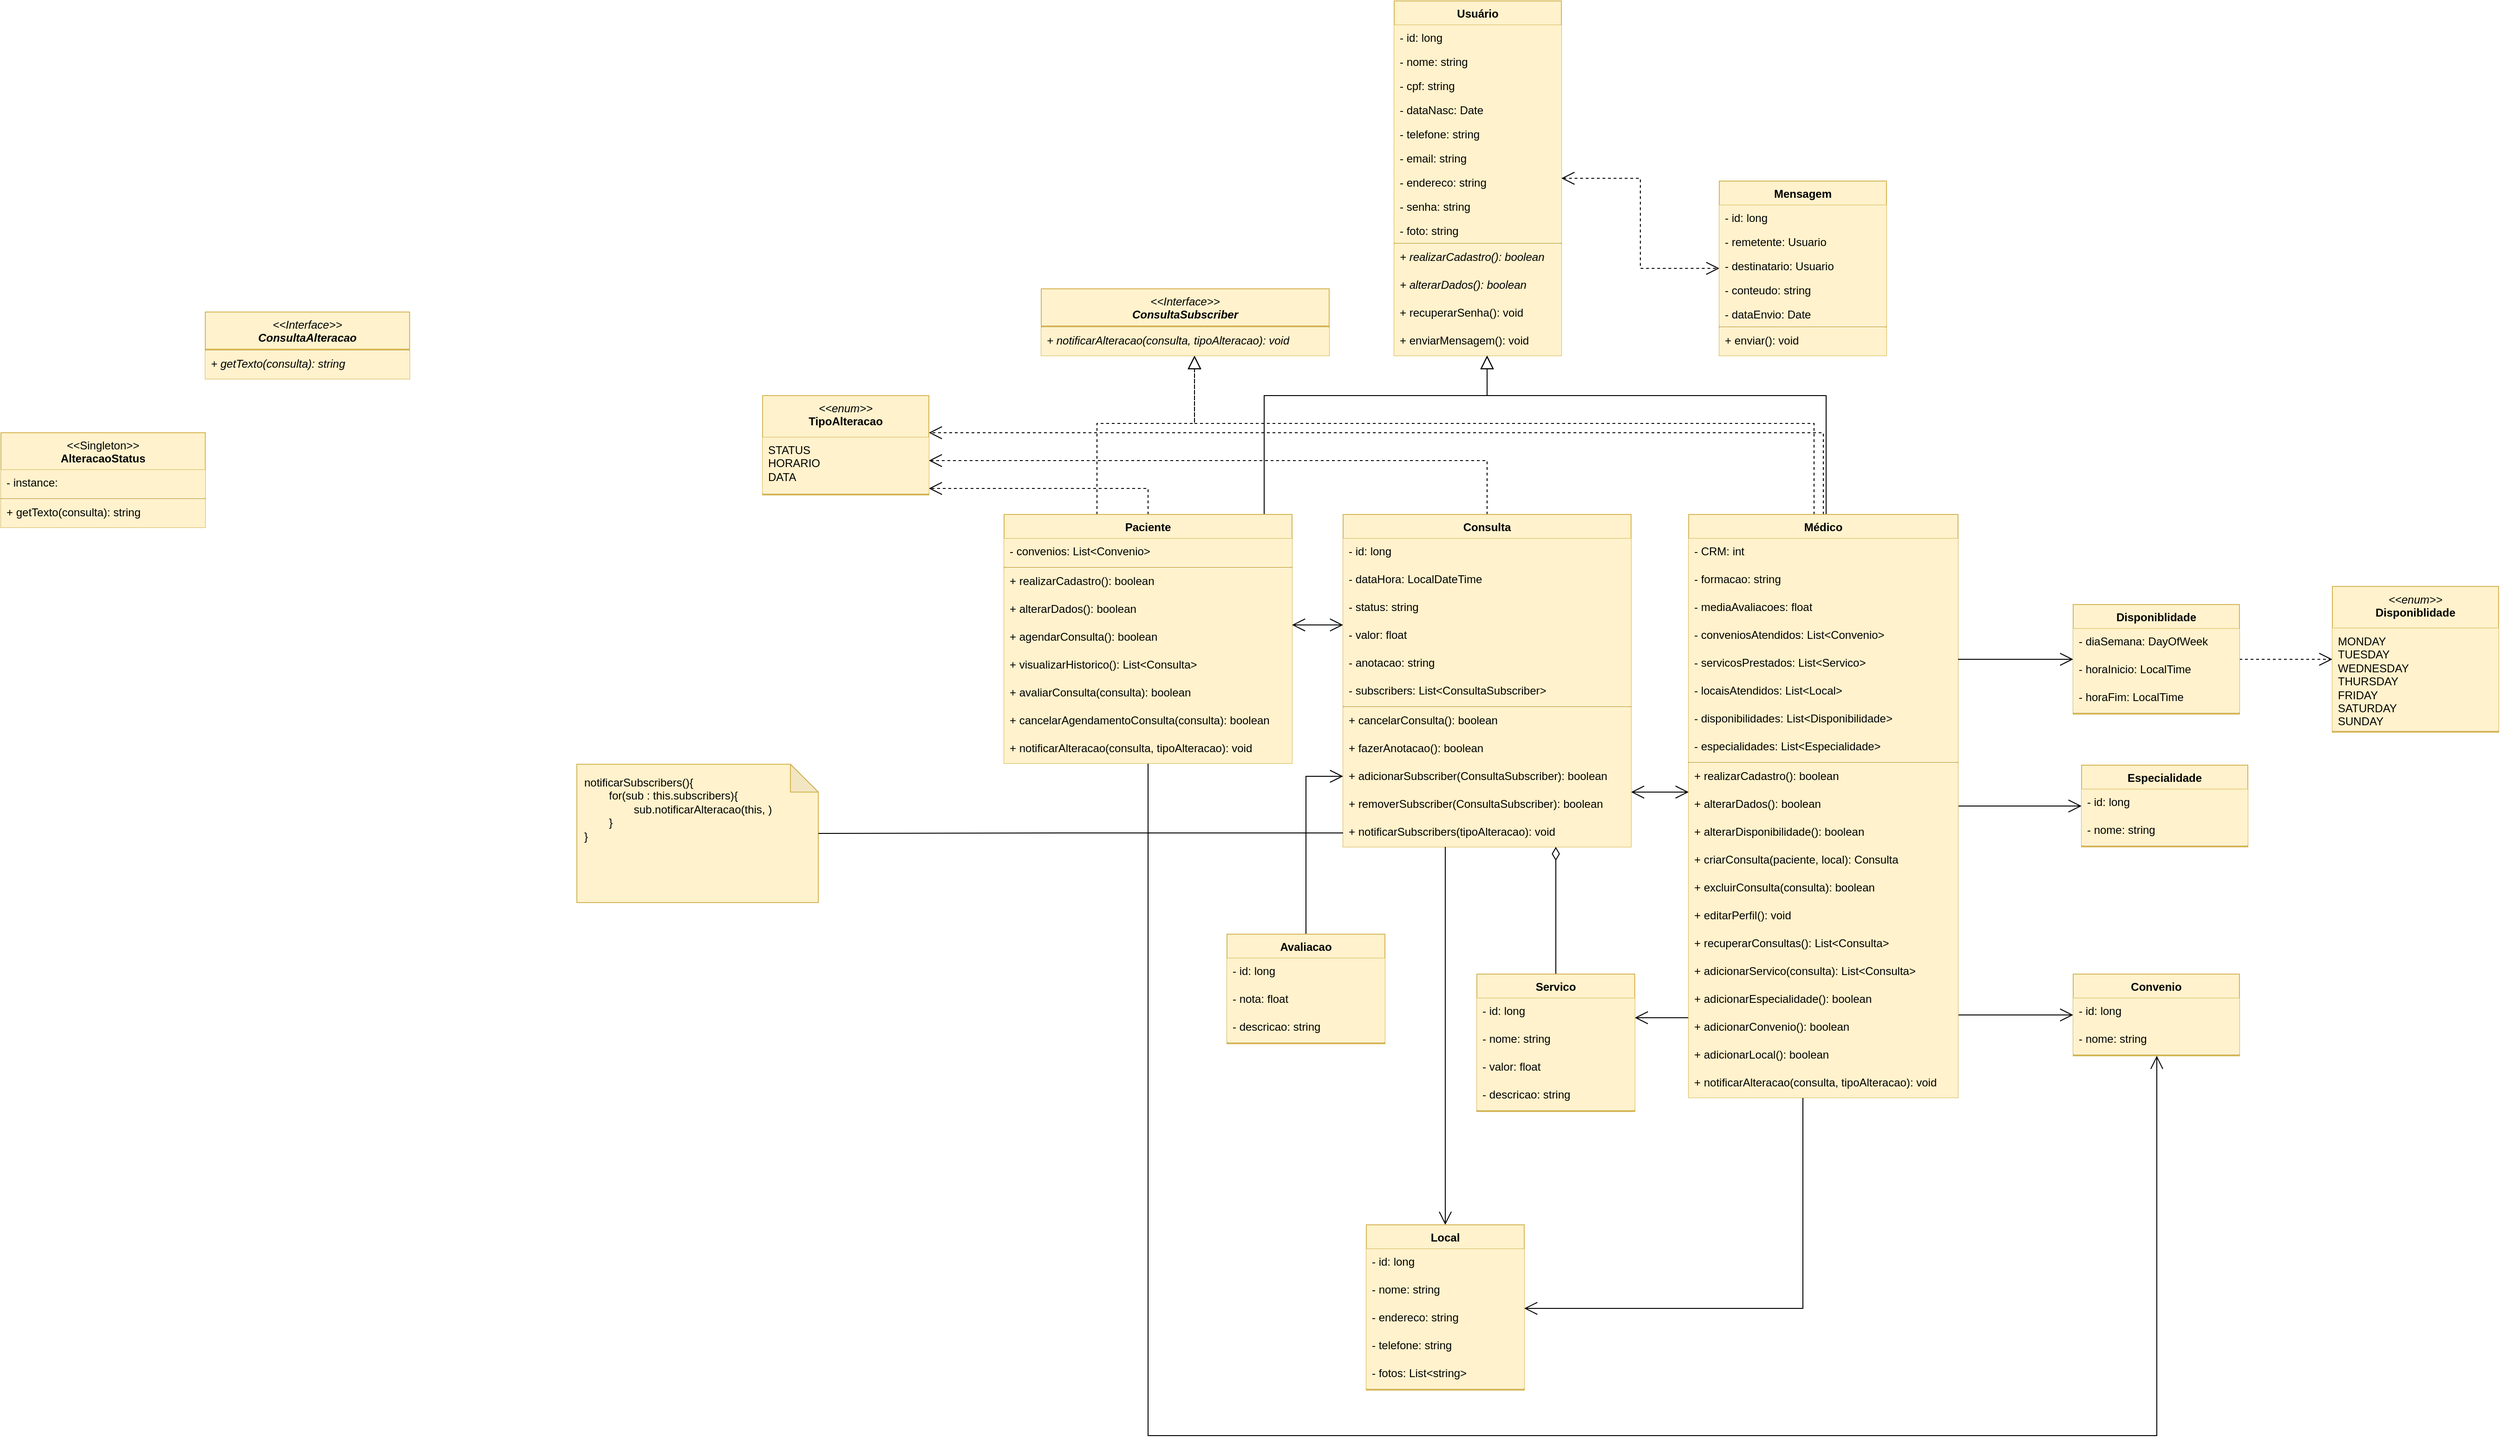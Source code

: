 <mxfile version="24.7.5">
  <diagram id="C5RBs43oDa-KdzZeNtuy" name="Page-1">
    <mxGraphModel dx="2893" dy="1912" grid="1" gridSize="10" guides="1" tooltips="1" connect="1" arrows="1" fold="1" page="1" pageScale="1" pageWidth="827" pageHeight="1169" math="0" shadow="0">
      <root>
        <mxCell id="WIyWlLk6GJQsqaUBKTNV-0" />
        <mxCell id="WIyWlLk6GJQsqaUBKTNV-1" parent="WIyWlLk6GJQsqaUBKTNV-0" />
        <mxCell id="KkK8MuhHhhQ5Xx8gjNi_-79" style="edgeStyle=orthogonalEdgeStyle;rounded=0;orthogonalLoop=1;jettySize=auto;html=1;dashed=1;endArrow=open;endFill=0;startArrow=open;startFill=0;endSize=12;startSize=12;" parent="WIyWlLk6GJQsqaUBKTNV-1" source="KkK8MuhHhhQ5Xx8gjNi_-40" target="KkK8MuhHhhQ5Xx8gjNi_-64" edge="1">
          <mxGeometry relative="1" as="geometry" />
        </mxCell>
        <mxCell id="KkK8MuhHhhQ5Xx8gjNi_-40" value="Usuário" style="swimlane;fontStyle=1;align=center;verticalAlign=top;childLayout=stackLayout;horizontal=1;startSize=26;horizontalStack=0;resizeParent=1;resizeParentMax=0;resizeLast=0;collapsible=1;marginBottom=0;whiteSpace=wrap;html=1;fillColor=#fff2cc;strokeColor=#d6b656;" parent="WIyWlLk6GJQsqaUBKTNV-1" vertex="1">
          <mxGeometry x="240" y="-65" width="180" height="382" as="geometry" />
        </mxCell>
        <mxCell id="KkK8MuhHhhQ5Xx8gjNi_-55" value="- id: long" style="text;strokeColor=none;fillColor=#fff2cc;align=left;verticalAlign=top;spacingLeft=4;spacingRight=4;overflow=hidden;rotatable=0;points=[[0,0.5],[1,0.5]];portConstraint=eastwest;whiteSpace=wrap;html=1;" parent="KkK8MuhHhhQ5Xx8gjNi_-40" vertex="1">
          <mxGeometry y="26" width="180" height="26" as="geometry" />
        </mxCell>
        <mxCell id="KkK8MuhHhhQ5Xx8gjNi_-52" value="- nome: string" style="text;strokeColor=none;fillColor=#fff2cc;align=left;verticalAlign=top;spacingLeft=4;spacingRight=4;overflow=hidden;rotatable=0;points=[[0,0.5],[1,0.5]];portConstraint=eastwest;whiteSpace=wrap;html=1;" parent="KkK8MuhHhhQ5Xx8gjNi_-40" vertex="1">
          <mxGeometry y="52" width="180" height="26" as="geometry" />
        </mxCell>
        <mxCell id="KkK8MuhHhhQ5Xx8gjNi_-56" value="- cpf: string" style="text;strokeColor=none;fillColor=#fff2cc;align=left;verticalAlign=top;spacingLeft=4;spacingRight=4;overflow=hidden;rotatable=0;points=[[0,0.5],[1,0.5]];portConstraint=eastwest;whiteSpace=wrap;html=1;" parent="KkK8MuhHhhQ5Xx8gjNi_-40" vertex="1">
          <mxGeometry y="78" width="180" height="26" as="geometry" />
        </mxCell>
        <mxCell id="KkK8MuhHhhQ5Xx8gjNi_-57" value="- dataNasc: Date" style="text;strokeColor=none;fillColor=#fff2cc;align=left;verticalAlign=top;spacingLeft=4;spacingRight=4;overflow=hidden;rotatable=0;points=[[0,0.5],[1,0.5]];portConstraint=eastwest;whiteSpace=wrap;html=1;" parent="KkK8MuhHhhQ5Xx8gjNi_-40" vertex="1">
          <mxGeometry y="104" width="180" height="26" as="geometry" />
        </mxCell>
        <mxCell id="KkK8MuhHhhQ5Xx8gjNi_-53" value="- telefone: string" style="text;strokeColor=none;fillColor=#fff2cc;align=left;verticalAlign=top;spacingLeft=4;spacingRight=4;overflow=hidden;rotatable=0;points=[[0,0.5],[1,0.5]];portConstraint=eastwest;whiteSpace=wrap;html=1;" parent="KkK8MuhHhhQ5Xx8gjNi_-40" vertex="1">
          <mxGeometry y="130" width="180" height="26" as="geometry" />
        </mxCell>
        <mxCell id="KkK8MuhHhhQ5Xx8gjNi_-58" value="- email: string" style="text;strokeColor=none;fillColor=#fff2cc;align=left;verticalAlign=top;spacingLeft=4;spacingRight=4;overflow=hidden;rotatable=0;points=[[0,0.5],[1,0.5]];portConstraint=eastwest;whiteSpace=wrap;html=1;" parent="KkK8MuhHhhQ5Xx8gjNi_-40" vertex="1">
          <mxGeometry y="156" width="180" height="26" as="geometry" />
        </mxCell>
        <mxCell id="KkK8MuhHhhQ5Xx8gjNi_-59" value="- endereco: string" style="text;strokeColor=none;fillColor=#fff2cc;align=left;verticalAlign=top;spacingLeft=4;spacingRight=4;overflow=hidden;rotatable=0;points=[[0,0.5],[1,0.5]];portConstraint=eastwest;whiteSpace=wrap;html=1;" parent="KkK8MuhHhhQ5Xx8gjNi_-40" vertex="1">
          <mxGeometry y="182" width="180" height="26" as="geometry" />
        </mxCell>
        <mxCell id="KkK8MuhHhhQ5Xx8gjNi_-60" value="- senha: string" style="text;strokeColor=none;fillColor=#fff2cc;align=left;verticalAlign=top;spacingLeft=4;spacingRight=4;overflow=hidden;rotatable=0;points=[[0,0.5],[1,0.5]];portConstraint=eastwest;whiteSpace=wrap;html=1;" parent="KkK8MuhHhhQ5Xx8gjNi_-40" vertex="1">
          <mxGeometry y="208" width="180" height="26" as="geometry" />
        </mxCell>
        <mxCell id="KkK8MuhHhhQ5Xx8gjNi_-54" value="- foto: string" style="text;strokeColor=none;fillColor=#fff2cc;align=left;verticalAlign=top;spacingLeft=4;spacingRight=4;overflow=hidden;rotatable=0;points=[[0,0.5],[1,0.5]];portConstraint=eastwest;whiteSpace=wrap;html=1;" parent="KkK8MuhHhhQ5Xx8gjNi_-40" vertex="1">
          <mxGeometry y="234" width="180" height="26" as="geometry" />
        </mxCell>
        <mxCell id="KkK8MuhHhhQ5Xx8gjNi_-42" value="" style="line;strokeWidth=1;fillColor=#fff2cc;align=left;verticalAlign=middle;spacingTop=-1;spacingLeft=3;spacingRight=3;rotatable=0;labelPosition=right;points=[];portConstraint=eastwest;strokeColor=#d6b656;" parent="KkK8MuhHhhQ5Xx8gjNi_-40" vertex="1">
          <mxGeometry y="260" width="180" height="2" as="geometry" />
        </mxCell>
        <mxCell id="KkK8MuhHhhQ5Xx8gjNi_-43" value="&lt;i&gt;+ realizarCadastro(): boolean&lt;/i&gt;" style="text;strokeColor=none;fillColor=#fff2cc;align=left;verticalAlign=top;spacingLeft=4;spacingRight=4;overflow=hidden;rotatable=0;points=[[0,0.5],[1,0.5]];portConstraint=eastwest;whiteSpace=wrap;html=1;" parent="KkK8MuhHhhQ5Xx8gjNi_-40" vertex="1">
          <mxGeometry y="262" width="180" height="30" as="geometry" />
        </mxCell>
        <mxCell id="KkK8MuhHhhQ5Xx8gjNi_-61" value="+ alterarDados(): boolean" style="text;strokeColor=none;fillColor=#fff2cc;align=left;verticalAlign=top;spacingLeft=4;spacingRight=4;overflow=hidden;rotatable=0;points=[[0,0.5],[1,0.5]];portConstraint=eastwest;whiteSpace=wrap;html=1;fontStyle=2" parent="KkK8MuhHhhQ5Xx8gjNi_-40" vertex="1">
          <mxGeometry y="292" width="180" height="30" as="geometry" />
        </mxCell>
        <mxCell id="KkK8MuhHhhQ5Xx8gjNi_-62" value="+ recuperarSenha(): void" style="text;strokeColor=none;fillColor=#fff2cc;align=left;verticalAlign=top;spacingLeft=4;spacingRight=4;overflow=hidden;rotatable=0;points=[[0,0.5],[1,0.5]];portConstraint=eastwest;whiteSpace=wrap;html=1;" parent="KkK8MuhHhhQ5Xx8gjNi_-40" vertex="1">
          <mxGeometry y="322" width="180" height="30" as="geometry" />
        </mxCell>
        <mxCell id="KkK8MuhHhhQ5Xx8gjNi_-63" value="+ enviarMensagem(): void" style="text;strokeColor=none;fillColor=#fff2cc;align=left;verticalAlign=top;spacingLeft=4;spacingRight=4;overflow=hidden;rotatable=0;points=[[0,0.5],[1,0.5]];portConstraint=eastwest;whiteSpace=wrap;html=1;" parent="KkK8MuhHhhQ5Xx8gjNi_-40" vertex="1">
          <mxGeometry y="352" width="180" height="30" as="geometry" />
        </mxCell>
        <mxCell id="KkK8MuhHhhQ5Xx8gjNi_-64" value="Mensagem" style="swimlane;fontStyle=1;align=center;verticalAlign=top;childLayout=stackLayout;horizontal=1;startSize=26;horizontalStack=0;resizeParent=1;resizeParentMax=0;resizeLast=0;collapsible=1;marginBottom=0;whiteSpace=wrap;html=1;fillColor=#fff2cc;strokeColor=#d6b656;" parent="WIyWlLk6GJQsqaUBKTNV-1" vertex="1">
          <mxGeometry x="590" y="129" width="180" height="188" as="geometry" />
        </mxCell>
        <mxCell id="KkK8MuhHhhQ5Xx8gjNi_-65" value="- id: long" style="text;strokeColor=none;fillColor=#fff2cc;align=left;verticalAlign=top;spacingLeft=4;spacingRight=4;overflow=hidden;rotatable=0;points=[[0,0.5],[1,0.5]];portConstraint=eastwest;whiteSpace=wrap;html=1;" parent="KkK8MuhHhhQ5Xx8gjNi_-64" vertex="1">
          <mxGeometry y="26" width="180" height="26" as="geometry" />
        </mxCell>
        <mxCell id="KkK8MuhHhhQ5Xx8gjNi_-66" value="- remetente: Usuario" style="text;strokeColor=none;fillColor=#fff2cc;align=left;verticalAlign=top;spacingLeft=4;spacingRight=4;overflow=hidden;rotatable=0;points=[[0,0.5],[1,0.5]];portConstraint=eastwest;whiteSpace=wrap;html=1;" parent="KkK8MuhHhhQ5Xx8gjNi_-64" vertex="1">
          <mxGeometry y="52" width="180" height="26" as="geometry" />
        </mxCell>
        <mxCell id="KkK8MuhHhhQ5Xx8gjNi_-67" value="- destinatario: Usuario" style="text;strokeColor=none;fillColor=#fff2cc;align=left;verticalAlign=top;spacingLeft=4;spacingRight=4;overflow=hidden;rotatable=0;points=[[0,0.5],[1,0.5]];portConstraint=eastwest;whiteSpace=wrap;html=1;" parent="KkK8MuhHhhQ5Xx8gjNi_-64" vertex="1">
          <mxGeometry y="78" width="180" height="26" as="geometry" />
        </mxCell>
        <mxCell id="KkK8MuhHhhQ5Xx8gjNi_-68" value="- conteudo: string" style="text;strokeColor=none;fillColor=#fff2cc;align=left;verticalAlign=top;spacingLeft=4;spacingRight=4;overflow=hidden;rotatable=0;points=[[0,0.5],[1,0.5]];portConstraint=eastwest;whiteSpace=wrap;html=1;" parent="KkK8MuhHhhQ5Xx8gjNi_-64" vertex="1">
          <mxGeometry y="104" width="180" height="26" as="geometry" />
        </mxCell>
        <mxCell id="KkK8MuhHhhQ5Xx8gjNi_-69" value="- dataEnvio: Date" style="text;strokeColor=none;fillColor=#fff2cc;align=left;verticalAlign=top;spacingLeft=4;spacingRight=4;overflow=hidden;rotatable=0;points=[[0,0.5],[1,0.5]];portConstraint=eastwest;whiteSpace=wrap;html=1;" parent="KkK8MuhHhhQ5Xx8gjNi_-64" vertex="1">
          <mxGeometry y="130" width="180" height="26" as="geometry" />
        </mxCell>
        <mxCell id="KkK8MuhHhhQ5Xx8gjNi_-74" value="" style="line;strokeWidth=1;fillColor=#fff2cc;align=left;verticalAlign=middle;spacingTop=-1;spacingLeft=3;spacingRight=3;rotatable=0;labelPosition=right;points=[];portConstraint=eastwest;strokeColor=#d6b656;" parent="KkK8MuhHhhQ5Xx8gjNi_-64" vertex="1">
          <mxGeometry y="156" width="180" height="2" as="geometry" />
        </mxCell>
        <mxCell id="KkK8MuhHhhQ5Xx8gjNi_-78" value="+ enviar(): void" style="text;strokeColor=none;fillColor=#fff2cc;align=left;verticalAlign=top;spacingLeft=4;spacingRight=4;overflow=hidden;rotatable=0;points=[[0,0.5],[1,0.5]];portConstraint=eastwest;whiteSpace=wrap;html=1;" parent="KkK8MuhHhhQ5Xx8gjNi_-64" vertex="1">
          <mxGeometry y="158" width="180" height="30" as="geometry" />
        </mxCell>
        <mxCell id="KkK8MuhHhhQ5Xx8gjNi_-118" style="edgeStyle=orthogonalEdgeStyle;rounded=0;orthogonalLoop=1;jettySize=auto;html=1;endArrow=block;endFill=0;endSize=12;startSize=12;" parent="WIyWlLk6GJQsqaUBKTNV-1" source="KkK8MuhHhhQ5Xx8gjNi_-80" target="KkK8MuhHhhQ5Xx8gjNi_-40" edge="1">
          <mxGeometry relative="1" as="geometry">
            <Array as="points">
              <mxPoint x="705" y="360" />
              <mxPoint x="340" y="360" />
            </Array>
          </mxGeometry>
        </mxCell>
        <mxCell id="9CD70JKcliZ-psmkXSMz-24" style="edgeStyle=orthogonalEdgeStyle;rounded=0;orthogonalLoop=1;jettySize=auto;html=1;endArrow=open;endFill=0;endSize=12;startSize=12;" parent="WIyWlLk6GJQsqaUBKTNV-1" source="KkK8MuhHhhQ5Xx8gjNi_-80" target="9CD70JKcliZ-psmkXSMz-11" edge="1">
          <mxGeometry relative="1" as="geometry">
            <Array as="points">
              <mxPoint x="680" y="1343" />
            </Array>
          </mxGeometry>
        </mxCell>
        <mxCell id="9CD70JKcliZ-psmkXSMz-33" style="edgeStyle=orthogonalEdgeStyle;rounded=0;orthogonalLoop=1;jettySize=auto;html=1;endArrow=open;endFill=0;endSize=12;startSize=12;" parent="WIyWlLk6GJQsqaUBKTNV-1" source="KkK8MuhHhhQ5Xx8gjNi_-80" target="9CD70JKcliZ-psmkXSMz-25" edge="1">
          <mxGeometry relative="1" as="geometry">
            <Array as="points">
              <mxPoint x="520" y="1030" />
              <mxPoint x="520" y="1030" />
            </Array>
          </mxGeometry>
        </mxCell>
        <mxCell id="9CD70JKcliZ-psmkXSMz-64" style="edgeStyle=orthogonalEdgeStyle;rounded=0;orthogonalLoop=1;jettySize=auto;html=1;endArrow=open;endFill=0;endSize=12;startSize=12;startArrow=none;startFill=0;" parent="WIyWlLk6GJQsqaUBKTNV-1" source="KkK8MuhHhhQ5Xx8gjNi_-80" target="9CD70JKcliZ-psmkXSMz-59" edge="1">
          <mxGeometry relative="1" as="geometry" />
        </mxCell>
        <mxCell id="9CD70JKcliZ-psmkXSMz-70" style="edgeStyle=orthogonalEdgeStyle;rounded=0;orthogonalLoop=1;jettySize=auto;html=1;endArrow=open;endFill=0;endSize=12;startSize=12;" parent="WIyWlLk6GJQsqaUBKTNV-1" source="KkK8MuhHhhQ5Xx8gjNi_-80" target="9CD70JKcliZ-psmkXSMz-65" edge="1">
          <mxGeometry relative="1" as="geometry">
            <Array as="points">
              <mxPoint x="860" y="1027" />
              <mxPoint x="860" y="1027" />
            </Array>
          </mxGeometry>
        </mxCell>
        <mxCell id="yrUErbX0jaAXgyCrTrCD-14" style="edgeStyle=orthogonalEdgeStyle;rounded=0;orthogonalLoop=1;jettySize=auto;html=1;endArrow=block;endFill=0;endSize=12;startSize=12;dashed=1;" edge="1" parent="WIyWlLk6GJQsqaUBKTNV-1" source="KkK8MuhHhhQ5Xx8gjNi_-80" target="yrUErbX0jaAXgyCrTrCD-0">
          <mxGeometry relative="1" as="geometry">
            <Array as="points">
              <mxPoint x="692" y="390" />
              <mxPoint x="25" y="390" />
            </Array>
          </mxGeometry>
        </mxCell>
        <mxCell id="yrUErbX0jaAXgyCrTrCD-25" style="edgeStyle=orthogonalEdgeStyle;rounded=0;orthogonalLoop=1;jettySize=auto;html=1;dashed=1;endArrow=open;endFill=0;endSize=12;startSize=12;" edge="1" parent="WIyWlLk6GJQsqaUBKTNV-1" source="KkK8MuhHhhQ5Xx8gjNi_-80" target="yrUErbX0jaAXgyCrTrCD-20">
          <mxGeometry relative="1" as="geometry">
            <Array as="points">
              <mxPoint x="702" y="400" />
            </Array>
          </mxGeometry>
        </mxCell>
        <mxCell id="KkK8MuhHhhQ5Xx8gjNi_-80" value="Médico" style="swimlane;fontStyle=1;align=center;verticalAlign=top;childLayout=stackLayout;horizontal=1;startSize=26;horizontalStack=0;resizeParent=1;resizeParentMax=0;resizeLast=0;collapsible=1;marginBottom=0;whiteSpace=wrap;html=1;fillColor=#fff2cc;strokeColor=#d6b656;" parent="WIyWlLk6GJQsqaUBKTNV-1" vertex="1">
          <mxGeometry x="557" y="488" width="290" height="628" as="geometry" />
        </mxCell>
        <mxCell id="KkK8MuhHhhQ5Xx8gjNi_-81" value="- CRM&lt;span style=&quot;background-color: initial;&quot;&gt;: int&lt;/span&gt;" style="text;strokeColor=none;fillColor=#fff2cc;align=left;verticalAlign=top;spacingLeft=4;spacingRight=4;overflow=hidden;rotatable=0;points=[[0,0.5],[1,0.5]];portConstraint=eastwest;whiteSpace=wrap;html=1;" parent="KkK8MuhHhhQ5Xx8gjNi_-80" vertex="1">
          <mxGeometry y="26" width="290" height="30" as="geometry" />
        </mxCell>
        <mxCell id="KkK8MuhHhhQ5Xx8gjNi_-82" value="- formacao: string" style="text;strokeColor=none;fillColor=#fff2cc;align=left;verticalAlign=top;spacingLeft=4;spacingRight=4;overflow=hidden;rotatable=0;points=[[0,0.5],[1,0.5]];portConstraint=eastwest;whiteSpace=wrap;html=1;" parent="KkK8MuhHhhQ5Xx8gjNi_-80" vertex="1">
          <mxGeometry y="56" width="290" height="30" as="geometry" />
        </mxCell>
        <mxCell id="KkK8MuhHhhQ5Xx8gjNi_-83" value="- mediaAvaliacoes: float" style="text;strokeColor=none;fillColor=#fff2cc;align=left;verticalAlign=top;spacingLeft=4;spacingRight=4;overflow=hidden;rotatable=0;points=[[0,0.5],[1,0.5]];portConstraint=eastwest;whiteSpace=wrap;html=1;" parent="KkK8MuhHhhQ5Xx8gjNi_-80" vertex="1">
          <mxGeometry y="86" width="290" height="30" as="geometry" />
        </mxCell>
        <mxCell id="9CD70JKcliZ-psmkXSMz-34" value="- conveniosAtendidos: List&amp;lt;Convenio&amp;gt;" style="text;strokeColor=none;fillColor=#fff2cc;align=left;verticalAlign=top;spacingLeft=4;spacingRight=4;overflow=hidden;rotatable=0;points=[[0,0.5],[1,0.5]];portConstraint=eastwest;whiteSpace=wrap;html=1;" parent="KkK8MuhHhhQ5Xx8gjNi_-80" vertex="1">
          <mxGeometry y="116" width="290" height="30" as="geometry" />
        </mxCell>
        <mxCell id="9CD70JKcliZ-psmkXSMz-35" value="- servicosPrestados: List&amp;lt;Servico&amp;gt;" style="text;strokeColor=none;fillColor=#fff2cc;align=left;verticalAlign=top;spacingLeft=4;spacingRight=4;overflow=hidden;rotatable=0;points=[[0,0.5],[1,0.5]];portConstraint=eastwest;whiteSpace=wrap;html=1;" parent="KkK8MuhHhhQ5Xx8gjNi_-80" vertex="1">
          <mxGeometry y="146" width="290" height="30" as="geometry" />
        </mxCell>
        <mxCell id="9CD70JKcliZ-psmkXSMz-36" value="- locaisAtendidos: List&amp;lt;Local&amp;gt;" style="text;strokeColor=none;fillColor=#fff2cc;align=left;verticalAlign=top;spacingLeft=4;spacingRight=4;overflow=hidden;rotatable=0;points=[[0,0.5],[1,0.5]];portConstraint=eastwest;whiteSpace=wrap;html=1;" parent="KkK8MuhHhhQ5Xx8gjNi_-80" vertex="1">
          <mxGeometry y="176" width="290" height="30" as="geometry" />
        </mxCell>
        <mxCell id="9CD70JKcliZ-psmkXSMz-37" value="- disponibilidades: List&amp;lt;Disponibilidade&amp;gt;" style="text;strokeColor=none;fillColor=#fff2cc;align=left;verticalAlign=top;spacingLeft=4;spacingRight=4;overflow=hidden;rotatable=0;points=[[0,0.5],[1,0.5]];portConstraint=eastwest;whiteSpace=wrap;html=1;" parent="KkK8MuhHhhQ5Xx8gjNi_-80" vertex="1">
          <mxGeometry y="206" width="290" height="30" as="geometry" />
        </mxCell>
        <mxCell id="9CD70JKcliZ-psmkXSMz-82" value="- especialidades: List&amp;lt;Especialidade&amp;gt;" style="text;strokeColor=none;fillColor=#fff2cc;align=left;verticalAlign=top;spacingLeft=4;spacingRight=4;overflow=hidden;rotatable=0;points=[[0,0.5],[1,0.5]];portConstraint=eastwest;whiteSpace=wrap;html=1;" parent="KkK8MuhHhhQ5Xx8gjNi_-80" vertex="1">
          <mxGeometry y="236" width="290" height="30" as="geometry" />
        </mxCell>
        <mxCell id="KkK8MuhHhhQ5Xx8gjNi_-90" value="" style="line;strokeWidth=1;fillColor=#fff2cc;align=left;verticalAlign=middle;spacingTop=-1;spacingLeft=3;spacingRight=3;rotatable=0;labelPosition=right;points=[];portConstraint=eastwest;strokeColor=#d6b656;" parent="KkK8MuhHhhQ5Xx8gjNi_-80" vertex="1">
          <mxGeometry y="266" width="290" height="2" as="geometry" />
        </mxCell>
        <mxCell id="KkK8MuhHhhQ5Xx8gjNi_-91" value="+ realizarCadastro(): boolean" style="text;strokeColor=none;fillColor=#fff2cc;align=left;verticalAlign=top;spacingLeft=4;spacingRight=4;overflow=hidden;rotatable=0;points=[[0,0.5],[1,0.5]];portConstraint=eastwest;whiteSpace=wrap;html=1;" parent="KkK8MuhHhhQ5Xx8gjNi_-80" vertex="1">
          <mxGeometry y="268" width="290" height="30" as="geometry" />
        </mxCell>
        <mxCell id="KkK8MuhHhhQ5Xx8gjNi_-92" value="&lt;span style=&quot;font-style: normal;&quot;&gt;+ alterarDados(): boolean&lt;/span&gt;" style="text;strokeColor=none;fillColor=#fff2cc;align=left;verticalAlign=top;spacingLeft=4;spacingRight=4;overflow=hidden;rotatable=0;points=[[0,0.5],[1,0.5]];portConstraint=eastwest;whiteSpace=wrap;html=1;fontStyle=2" parent="KkK8MuhHhhQ5Xx8gjNi_-80" vertex="1">
          <mxGeometry y="298" width="290" height="30" as="geometry" />
        </mxCell>
        <mxCell id="KkK8MuhHhhQ5Xx8gjNi_-93" value="+ alterarDisponibilidade(): boolean" style="text;strokeColor=none;fillColor=#fff2cc;align=left;verticalAlign=top;spacingLeft=4;spacingRight=4;overflow=hidden;rotatable=0;points=[[0,0.5],[1,0.5]];portConstraint=eastwest;whiteSpace=wrap;html=1;" parent="KkK8MuhHhhQ5Xx8gjNi_-80" vertex="1">
          <mxGeometry y="328" width="290" height="30" as="geometry" />
        </mxCell>
        <mxCell id="KkK8MuhHhhQ5Xx8gjNi_-95" value="+ criarConsulta(paciente, local): Consulta" style="text;strokeColor=none;fillColor=#fff2cc;align=left;verticalAlign=top;spacingLeft=4;spacingRight=4;overflow=hidden;rotatable=0;points=[[0,0.5],[1,0.5]];portConstraint=eastwest;whiteSpace=wrap;html=1;" parent="KkK8MuhHhhQ5Xx8gjNi_-80" vertex="1">
          <mxGeometry y="358" width="290" height="30" as="geometry" />
        </mxCell>
        <mxCell id="KkK8MuhHhhQ5Xx8gjNi_-96" value="+ excluirConsulta(consulta): boolean" style="text;strokeColor=none;fillColor=#fff2cc;align=left;verticalAlign=top;spacingLeft=4;spacingRight=4;overflow=hidden;rotatable=0;points=[[0,0.5],[1,0.5]];portConstraint=eastwest;whiteSpace=wrap;html=1;" parent="KkK8MuhHhhQ5Xx8gjNi_-80" vertex="1">
          <mxGeometry y="388" width="290" height="30" as="geometry" />
        </mxCell>
        <mxCell id="KkK8MuhHhhQ5Xx8gjNi_-94" value="+ editarPerfil(): void" style="text;strokeColor=none;fillColor=#fff2cc;align=left;verticalAlign=top;spacingLeft=4;spacingRight=4;overflow=hidden;rotatable=0;points=[[0,0.5],[1,0.5]];portConstraint=eastwest;whiteSpace=wrap;html=1;" parent="KkK8MuhHhhQ5Xx8gjNi_-80" vertex="1">
          <mxGeometry y="418" width="290" height="30" as="geometry" />
        </mxCell>
        <mxCell id="KkK8MuhHhhQ5Xx8gjNi_-97" value="+ recuperarConsultas(): List&amp;lt;Consulta&amp;gt;" style="text;strokeColor=none;fillColor=#fff2cc;align=left;verticalAlign=top;spacingLeft=4;spacingRight=4;overflow=hidden;rotatable=0;points=[[0,0.5],[1,0.5]];portConstraint=eastwest;whiteSpace=wrap;html=1;" parent="KkK8MuhHhhQ5Xx8gjNi_-80" vertex="1">
          <mxGeometry y="448" width="290" height="30" as="geometry" />
        </mxCell>
        <mxCell id="KkK8MuhHhhQ5Xx8gjNi_-98" value="+ adicionarServico(consulta): List&amp;lt;Consulta&amp;gt;" style="text;strokeColor=none;fillColor=#fff2cc;align=left;verticalAlign=top;spacingLeft=4;spacingRight=4;overflow=hidden;rotatable=0;points=[[0,0.5],[1,0.5]];portConstraint=eastwest;whiteSpace=wrap;html=1;" parent="KkK8MuhHhhQ5Xx8gjNi_-80" vertex="1">
          <mxGeometry y="478" width="290" height="30" as="geometry" />
        </mxCell>
        <mxCell id="KkK8MuhHhhQ5Xx8gjNi_-99" value="+ adicionarEspecialidade(): boolean" style="text;strokeColor=none;fillColor=#fff2cc;align=left;verticalAlign=top;spacingLeft=4;spacingRight=4;overflow=hidden;rotatable=0;points=[[0,0.5],[1,0.5]];portConstraint=eastwest;whiteSpace=wrap;html=1;" parent="KkK8MuhHhhQ5Xx8gjNi_-80" vertex="1">
          <mxGeometry y="508" width="290" height="30" as="geometry" />
        </mxCell>
        <mxCell id="KkK8MuhHhhQ5Xx8gjNi_-100" value="+ adicionarConvenio(): boolean" style="text;strokeColor=none;fillColor=#fff2cc;align=left;verticalAlign=top;spacingLeft=4;spacingRight=4;overflow=hidden;rotatable=0;points=[[0,0.5],[1,0.5]];portConstraint=eastwest;whiteSpace=wrap;html=1;" parent="KkK8MuhHhhQ5Xx8gjNi_-80" vertex="1">
          <mxGeometry y="538" width="290" height="30" as="geometry" />
        </mxCell>
        <mxCell id="KkK8MuhHhhQ5Xx8gjNi_-101" value="+ adicionarLocal(): boolean" style="text;strokeColor=none;fillColor=#fff2cc;align=left;verticalAlign=top;spacingLeft=4;spacingRight=4;overflow=hidden;rotatable=0;points=[[0,0.5],[1,0.5]];portConstraint=eastwest;whiteSpace=wrap;html=1;" parent="KkK8MuhHhhQ5Xx8gjNi_-80" vertex="1">
          <mxGeometry y="568" width="290" height="30" as="geometry" />
        </mxCell>
        <mxCell id="yrUErbX0jaAXgyCrTrCD-17" value="+ notificarAlteracao(consulta, tipoAlteracao): void" style="text;strokeColor=none;fillColor=#fff2cc;align=left;verticalAlign=top;spacingLeft=4;spacingRight=4;overflow=hidden;rotatable=0;points=[[0,0.5],[1,0.5]];portConstraint=eastwest;whiteSpace=wrap;html=1;" vertex="1" parent="KkK8MuhHhhQ5Xx8gjNi_-80">
          <mxGeometry y="598" width="290" height="30" as="geometry" />
        </mxCell>
        <mxCell id="KkK8MuhHhhQ5Xx8gjNi_-138" style="edgeStyle=orthogonalEdgeStyle;rounded=0;orthogonalLoop=1;jettySize=auto;html=1;endArrow=block;endFill=0;endSize=12;startSize=12;" parent="WIyWlLk6GJQsqaUBKTNV-1" source="KkK8MuhHhhQ5Xx8gjNi_-119" target="KkK8MuhHhhQ5Xx8gjNi_-40" edge="1">
          <mxGeometry relative="1" as="geometry">
            <Array as="points">
              <mxPoint x="100" y="360" />
              <mxPoint x="340" y="360" />
            </Array>
          </mxGeometry>
        </mxCell>
        <mxCell id="9CD70JKcliZ-psmkXSMz-71" style="edgeStyle=orthogonalEdgeStyle;rounded=0;orthogonalLoop=1;jettySize=auto;html=1;endArrow=open;endFill=0;endSize=12;startSize=12;startArrow=none;startFill=0;" parent="WIyWlLk6GJQsqaUBKTNV-1" source="KkK8MuhHhhQ5Xx8gjNi_-119" target="9CD70JKcliZ-psmkXSMz-65" edge="1">
          <mxGeometry relative="1" as="geometry">
            <Array as="points">
              <mxPoint x="-25" y="1480" />
              <mxPoint x="1061" y="1480" />
            </Array>
          </mxGeometry>
        </mxCell>
        <mxCell id="yrUErbX0jaAXgyCrTrCD-15" style="edgeStyle=orthogonalEdgeStyle;rounded=0;orthogonalLoop=1;jettySize=auto;html=1;endArrow=block;endFill=0;endSize=12;startSize=12;dashed=1;" edge="1" parent="WIyWlLk6GJQsqaUBKTNV-1" source="KkK8MuhHhhQ5Xx8gjNi_-119" target="yrUErbX0jaAXgyCrTrCD-0">
          <mxGeometry relative="1" as="geometry">
            <Array as="points">
              <mxPoint x="-80" y="390" />
              <mxPoint x="25" y="390" />
            </Array>
          </mxGeometry>
        </mxCell>
        <mxCell id="yrUErbX0jaAXgyCrTrCD-23" style="edgeStyle=orthogonalEdgeStyle;rounded=0;orthogonalLoop=1;jettySize=auto;html=1;dashed=1;endArrow=open;endFill=0;endSize=12;startSize=12;" edge="1" parent="WIyWlLk6GJQsqaUBKTNV-1" source="KkK8MuhHhhQ5Xx8gjNi_-119" target="yrUErbX0jaAXgyCrTrCD-20">
          <mxGeometry relative="1" as="geometry">
            <Array as="points">
              <mxPoint x="-25" y="460" />
            </Array>
          </mxGeometry>
        </mxCell>
        <mxCell id="KkK8MuhHhhQ5Xx8gjNi_-119" value="Paciente" style="swimlane;fontStyle=1;align=center;verticalAlign=top;childLayout=stackLayout;horizontal=1;startSize=26;horizontalStack=0;resizeParent=1;resizeParentMax=0;resizeLast=0;collapsible=1;marginBottom=0;whiteSpace=wrap;html=1;fillColor=#fff2cc;strokeColor=#d6b656;" parent="WIyWlLk6GJQsqaUBKTNV-1" vertex="1">
          <mxGeometry x="-180" y="488" width="310" height="268" as="geometry" />
        </mxCell>
        <mxCell id="9CD70JKcliZ-psmkXSMz-73" value="- convenios: List&amp;lt;Convenio&amp;gt;" style="text;strokeColor=none;fillColor=#fff2cc;align=left;verticalAlign=top;spacingLeft=4;spacingRight=4;overflow=hidden;rotatable=0;points=[[0,0.5],[1,0.5]];portConstraint=eastwest;whiteSpace=wrap;html=1;" parent="KkK8MuhHhhQ5Xx8gjNi_-119" vertex="1">
          <mxGeometry y="26" width="310" height="30" as="geometry" />
        </mxCell>
        <mxCell id="9CD70JKcliZ-psmkXSMz-72" value="" style="line;strokeWidth=1;fillColor=#fff2cc;align=left;verticalAlign=middle;spacingTop=-1;spacingLeft=3;spacingRight=3;rotatable=0;labelPosition=right;points=[];portConstraint=eastwest;strokeColor=#d6b656;" parent="KkK8MuhHhhQ5Xx8gjNi_-119" vertex="1">
          <mxGeometry y="56" width="310" height="2" as="geometry" />
        </mxCell>
        <mxCell id="KkK8MuhHhhQ5Xx8gjNi_-124" value="+ realizarCadastro(): boolean" style="text;strokeColor=none;fillColor=#fff2cc;align=left;verticalAlign=top;spacingLeft=4;spacingRight=4;overflow=hidden;rotatable=0;points=[[0,0.5],[1,0.5]];portConstraint=eastwest;whiteSpace=wrap;html=1;" parent="KkK8MuhHhhQ5Xx8gjNi_-119" vertex="1">
          <mxGeometry y="58" width="310" height="30" as="geometry" />
        </mxCell>
        <mxCell id="KkK8MuhHhhQ5Xx8gjNi_-125" value="&lt;span style=&quot;font-style: normal;&quot;&gt;+ alterarDados(): boolean&lt;/span&gt;" style="text;strokeColor=none;fillColor=#fff2cc;align=left;verticalAlign=top;spacingLeft=4;spacingRight=4;overflow=hidden;rotatable=0;points=[[0,0.5],[1,0.5]];portConstraint=eastwest;whiteSpace=wrap;html=1;fontStyle=2" parent="KkK8MuhHhhQ5Xx8gjNi_-119" vertex="1">
          <mxGeometry y="88" width="310" height="30" as="geometry" />
        </mxCell>
        <mxCell id="KkK8MuhHhhQ5Xx8gjNi_-134" value="+ agendarConsulta(): boolean" style="text;strokeColor=none;fillColor=#fff2cc;align=left;verticalAlign=top;spacingLeft=4;spacingRight=4;overflow=hidden;rotatable=0;points=[[0,0.5],[1,0.5]];portConstraint=eastwest;whiteSpace=wrap;html=1;" parent="KkK8MuhHhhQ5Xx8gjNi_-119" vertex="1">
          <mxGeometry y="118" width="310" height="30" as="geometry" />
        </mxCell>
        <mxCell id="KkK8MuhHhhQ5Xx8gjNi_-135" value="+ visualizarHistorico(): List&amp;lt;Consulta&amp;gt;" style="text;strokeColor=none;fillColor=#fff2cc;align=left;verticalAlign=top;spacingLeft=4;spacingRight=4;overflow=hidden;rotatable=0;points=[[0,0.5],[1,0.5]];portConstraint=eastwest;whiteSpace=wrap;html=1;" parent="KkK8MuhHhhQ5Xx8gjNi_-119" vertex="1">
          <mxGeometry y="148" width="310" height="30" as="geometry" />
        </mxCell>
        <mxCell id="KkK8MuhHhhQ5Xx8gjNi_-136" value="+ avaliarConsulta(consulta): boolean" style="text;strokeColor=none;fillColor=#fff2cc;align=left;verticalAlign=top;spacingLeft=4;spacingRight=4;overflow=hidden;rotatable=0;points=[[0,0.5],[1,0.5]];portConstraint=eastwest;whiteSpace=wrap;html=1;" parent="KkK8MuhHhhQ5Xx8gjNi_-119" vertex="1">
          <mxGeometry y="178" width="310" height="30" as="geometry" />
        </mxCell>
        <mxCell id="yrUErbX0jaAXgyCrTrCD-16" value="+ cancelarAgendamentoConsulta(consulta): boolean" style="text;strokeColor=none;fillColor=#fff2cc;align=left;verticalAlign=top;spacingLeft=4;spacingRight=4;overflow=hidden;rotatable=0;points=[[0,0.5],[1,0.5]];portConstraint=eastwest;whiteSpace=wrap;html=1;" vertex="1" parent="KkK8MuhHhhQ5Xx8gjNi_-119">
          <mxGeometry y="208" width="310" height="30" as="geometry" />
        </mxCell>
        <mxCell id="KkK8MuhHhhQ5Xx8gjNi_-137" value="+ notificarAlteracao(consulta, tipoAlteracao): void" style="text;strokeColor=none;fillColor=#fff2cc;align=left;verticalAlign=top;spacingLeft=4;spacingRight=4;overflow=hidden;rotatable=0;points=[[0,0.5],[1,0.5]];portConstraint=eastwest;whiteSpace=wrap;html=1;" parent="KkK8MuhHhhQ5Xx8gjNi_-119" vertex="1">
          <mxGeometry y="238" width="310" height="30" as="geometry" />
        </mxCell>
        <mxCell id="9CD70JKcliZ-psmkXSMz-9" style="edgeStyle=orthogonalEdgeStyle;rounded=0;orthogonalLoop=1;jettySize=auto;html=1;startArrow=open;startFill=0;endArrow=open;endFill=0;endSize=12;startSize=12;" parent="WIyWlLk6GJQsqaUBKTNV-1" source="KkK8MuhHhhQ5Xx8gjNi_-139" target="KkK8MuhHhhQ5Xx8gjNi_-119" edge="1">
          <mxGeometry relative="1" as="geometry">
            <Array as="points">
              <mxPoint x="170" y="607" />
              <mxPoint x="170" y="607" />
            </Array>
          </mxGeometry>
        </mxCell>
        <mxCell id="9CD70JKcliZ-psmkXSMz-10" style="edgeStyle=orthogonalEdgeStyle;rounded=0;orthogonalLoop=1;jettySize=auto;html=1;startArrow=open;startFill=0;endArrow=open;endFill=0;endSize=12;startSize=12;" parent="WIyWlLk6GJQsqaUBKTNV-1" source="KkK8MuhHhhQ5Xx8gjNi_-139" target="KkK8MuhHhhQ5Xx8gjNi_-80" edge="1">
          <mxGeometry relative="1" as="geometry">
            <Array as="points">
              <mxPoint x="500" y="787" />
              <mxPoint x="500" y="787" />
            </Array>
          </mxGeometry>
        </mxCell>
        <mxCell id="yrUErbX0jaAXgyCrTrCD-24" style="edgeStyle=orthogonalEdgeStyle;rounded=0;orthogonalLoop=1;jettySize=auto;html=1;dashed=1;endArrow=open;endFill=0;endSize=12;startSize=12;" edge="1" parent="WIyWlLk6GJQsqaUBKTNV-1" source="KkK8MuhHhhQ5Xx8gjNi_-139" target="yrUErbX0jaAXgyCrTrCD-20">
          <mxGeometry relative="1" as="geometry">
            <Array as="points">
              <mxPoint x="340" y="430" />
            </Array>
          </mxGeometry>
        </mxCell>
        <mxCell id="KkK8MuhHhhQ5Xx8gjNi_-139" value="Consulta" style="swimlane;fontStyle=1;align=center;verticalAlign=top;childLayout=stackLayout;horizontal=1;startSize=26;horizontalStack=0;resizeParent=1;resizeParentMax=0;resizeLast=0;collapsible=1;marginBottom=0;whiteSpace=wrap;html=1;fillColor=#fff2cc;strokeColor=#d6b656;" parent="WIyWlLk6GJQsqaUBKTNV-1" vertex="1">
          <mxGeometry x="185" y="488" width="310" height="358" as="geometry" />
        </mxCell>
        <mxCell id="KkK8MuhHhhQ5Xx8gjNi_-140" value="- id: long" style="text;strokeColor=none;fillColor=#fff2cc;align=left;verticalAlign=top;spacingLeft=4;spacingRight=4;overflow=hidden;rotatable=0;points=[[0,0.5],[1,0.5]];portConstraint=eastwest;whiteSpace=wrap;html=1;" parent="KkK8MuhHhhQ5Xx8gjNi_-139" vertex="1">
          <mxGeometry y="26" width="310" height="30" as="geometry" />
        </mxCell>
        <mxCell id="KkK8MuhHhhQ5Xx8gjNi_-141" value="- dataHora: LocalDateTime" style="text;strokeColor=none;fillColor=#fff2cc;align=left;verticalAlign=top;spacingLeft=4;spacingRight=4;overflow=hidden;rotatable=0;points=[[0,0.5],[1,0.5]];portConstraint=eastwest;whiteSpace=wrap;html=1;" parent="KkK8MuhHhhQ5Xx8gjNi_-139" vertex="1">
          <mxGeometry y="56" width="310" height="30" as="geometry" />
        </mxCell>
        <mxCell id="9CD70JKcliZ-psmkXSMz-1" value="- status: string" style="text;strokeColor=none;fillColor=#fff2cc;align=left;verticalAlign=top;spacingLeft=4;spacingRight=4;overflow=hidden;rotatable=0;points=[[0,0.5],[1,0.5]];portConstraint=eastwest;whiteSpace=wrap;html=1;" parent="KkK8MuhHhhQ5Xx8gjNi_-139" vertex="1">
          <mxGeometry y="86" width="310" height="30" as="geometry" />
        </mxCell>
        <mxCell id="9CD70JKcliZ-psmkXSMz-3" value="- valor: float" style="text;strokeColor=none;fillColor=#fff2cc;align=left;verticalAlign=top;spacingLeft=4;spacingRight=4;overflow=hidden;rotatable=0;points=[[0,0.5],[1,0.5]];portConstraint=eastwest;whiteSpace=wrap;html=1;" parent="KkK8MuhHhhQ5Xx8gjNi_-139" vertex="1">
          <mxGeometry y="116" width="310" height="30" as="geometry" />
        </mxCell>
        <mxCell id="9CD70JKcliZ-psmkXSMz-22" value="- anotacao: string" style="text;strokeColor=none;fillColor=#fff2cc;align=left;verticalAlign=top;spacingLeft=4;spacingRight=4;overflow=hidden;rotatable=0;points=[[0,0.5],[1,0.5]];portConstraint=eastwest;whiteSpace=wrap;html=1;" parent="KkK8MuhHhhQ5Xx8gjNi_-139" vertex="1">
          <mxGeometry y="146" width="310" height="30" as="geometry" />
        </mxCell>
        <mxCell id="yrUErbX0jaAXgyCrTrCD-9" value="- subscribers: List&amp;lt;ConsultaSubscriber&amp;gt;" style="text;strokeColor=none;fillColor=#fff2cc;align=left;verticalAlign=top;spacingLeft=4;spacingRight=4;overflow=hidden;rotatable=0;points=[[0,0.5],[1,0.5]];portConstraint=eastwest;whiteSpace=wrap;html=1;" vertex="1" parent="KkK8MuhHhhQ5Xx8gjNi_-139">
          <mxGeometry y="176" width="310" height="30" as="geometry" />
        </mxCell>
        <mxCell id="KkK8MuhHhhQ5Xx8gjNi_-143" value="" style="line;strokeWidth=1;fillColor=#fff2cc;align=left;verticalAlign=middle;spacingTop=-1;spacingLeft=3;spacingRight=3;rotatable=0;labelPosition=right;points=[];portConstraint=eastwest;strokeColor=#d6b656;" parent="KkK8MuhHhhQ5Xx8gjNi_-139" vertex="1">
          <mxGeometry y="206" width="310" height="2" as="geometry" />
        </mxCell>
        <mxCell id="KkK8MuhHhhQ5Xx8gjNi_-154" value="+ cancelarConsulta(): boolean" style="text;strokeColor=none;fillColor=#fff2cc;align=left;verticalAlign=top;spacingLeft=4;spacingRight=4;overflow=hidden;rotatable=0;points=[[0,0.5],[1,0.5]];portConstraint=eastwest;whiteSpace=wrap;html=1;" parent="KkK8MuhHhhQ5Xx8gjNi_-139" vertex="1">
          <mxGeometry y="208" width="310" height="30" as="geometry" />
        </mxCell>
        <mxCell id="9CD70JKcliZ-psmkXSMz-8" value="+ fazerAnotacao(): boolean" style="text;strokeColor=none;fillColor=#fff2cc;align=left;verticalAlign=top;spacingLeft=4;spacingRight=4;overflow=hidden;rotatable=0;points=[[0,0.5],[1,0.5]];portConstraint=eastwest;whiteSpace=wrap;html=1;" parent="KkK8MuhHhhQ5Xx8gjNi_-139" vertex="1">
          <mxGeometry y="238" width="310" height="30" as="geometry" />
        </mxCell>
        <mxCell id="yrUErbX0jaAXgyCrTrCD-11" value="+ adicionarSubscriber(ConsultaSubscriber): boolean" style="text;strokeColor=none;fillColor=#fff2cc;align=left;verticalAlign=top;spacingLeft=4;spacingRight=4;overflow=hidden;rotatable=0;points=[[0,0.5],[1,0.5]];portConstraint=eastwest;whiteSpace=wrap;html=1;" vertex="1" parent="KkK8MuhHhhQ5Xx8gjNi_-139">
          <mxGeometry y="268" width="310" height="30" as="geometry" />
        </mxCell>
        <mxCell id="yrUErbX0jaAXgyCrTrCD-12" value="+ removerSubscriber(ConsultaSubscriber): boolean" style="text;strokeColor=none;fillColor=#fff2cc;align=left;verticalAlign=top;spacingLeft=4;spacingRight=4;overflow=hidden;rotatable=0;points=[[0,0.5],[1,0.5]];portConstraint=eastwest;whiteSpace=wrap;html=1;" vertex="1" parent="KkK8MuhHhhQ5Xx8gjNi_-139">
          <mxGeometry y="298" width="310" height="30" as="geometry" />
        </mxCell>
        <mxCell id="yrUErbX0jaAXgyCrTrCD-13" value="+ notificarSubscribers(tipoAlteracao): void" style="text;strokeColor=none;fillColor=#fff2cc;align=left;verticalAlign=top;spacingLeft=4;spacingRight=4;overflow=hidden;rotatable=0;points=[[0,0.5],[1,0.5]];portConstraint=eastwest;whiteSpace=wrap;html=1;" vertex="1" parent="KkK8MuhHhhQ5Xx8gjNi_-139">
          <mxGeometry y="328" width="310" height="30" as="geometry" />
        </mxCell>
        <mxCell id="9CD70JKcliZ-psmkXSMz-23" style="edgeStyle=orthogonalEdgeStyle;rounded=0;orthogonalLoop=1;jettySize=auto;html=1;endArrow=none;endFill=0;startArrow=open;startFill=0;endSize=12;startSize=12;" parent="WIyWlLk6GJQsqaUBKTNV-1" source="9CD70JKcliZ-psmkXSMz-11" target="KkK8MuhHhhQ5Xx8gjNi_-139" edge="1">
          <mxGeometry relative="1" as="geometry">
            <Array as="points">
              <mxPoint x="295" y="1010" />
              <mxPoint x="295" y="1010" />
            </Array>
          </mxGeometry>
        </mxCell>
        <mxCell id="9CD70JKcliZ-psmkXSMz-11" value="Local" style="swimlane;fontStyle=1;align=center;verticalAlign=top;childLayout=stackLayout;horizontal=1;startSize=26;horizontalStack=0;resizeParent=1;resizeParentMax=0;resizeLast=0;collapsible=1;marginBottom=0;whiteSpace=wrap;html=1;fillColor=#fff2cc;strokeColor=#d6b656;" parent="WIyWlLk6GJQsqaUBKTNV-1" vertex="1">
          <mxGeometry x="210" y="1253" width="170" height="178" as="geometry" />
        </mxCell>
        <mxCell id="9CD70JKcliZ-psmkXSMz-12" value="- id: long" style="text;strokeColor=none;fillColor=#fff2cc;align=left;verticalAlign=top;spacingLeft=4;spacingRight=4;overflow=hidden;rotatable=0;points=[[0,0.5],[1,0.5]];portConstraint=eastwest;whiteSpace=wrap;html=1;" parent="9CD70JKcliZ-psmkXSMz-11" vertex="1">
          <mxGeometry y="26" width="170" height="30" as="geometry" />
        </mxCell>
        <mxCell id="9CD70JKcliZ-psmkXSMz-13" value="- nome: string" style="text;strokeColor=none;fillColor=#fff2cc;align=left;verticalAlign=top;spacingLeft=4;spacingRight=4;overflow=hidden;rotatable=0;points=[[0,0.5],[1,0.5]];portConstraint=eastwest;whiteSpace=wrap;html=1;" parent="9CD70JKcliZ-psmkXSMz-11" vertex="1">
          <mxGeometry y="56" width="170" height="30" as="geometry" />
        </mxCell>
        <mxCell id="9CD70JKcliZ-psmkXSMz-15" value="- endereco: string" style="text;strokeColor=none;fillColor=#fff2cc;align=left;verticalAlign=top;spacingLeft=4;spacingRight=4;overflow=hidden;rotatable=0;points=[[0,0.5],[1,0.5]];portConstraint=eastwest;whiteSpace=wrap;html=1;" parent="9CD70JKcliZ-psmkXSMz-11" vertex="1">
          <mxGeometry y="86" width="170" height="30" as="geometry" />
        </mxCell>
        <mxCell id="9CD70JKcliZ-psmkXSMz-16" value="- telefone: string" style="text;strokeColor=none;fillColor=#fff2cc;align=left;verticalAlign=top;spacingLeft=4;spacingRight=4;overflow=hidden;rotatable=0;points=[[0,0.5],[1,0.5]];portConstraint=eastwest;whiteSpace=wrap;html=1;" parent="9CD70JKcliZ-psmkXSMz-11" vertex="1">
          <mxGeometry y="116" width="170" height="30" as="geometry" />
        </mxCell>
        <mxCell id="9CD70JKcliZ-psmkXSMz-17" value="- fotos: List&amp;lt;string&amp;gt;" style="text;strokeColor=none;fillColor=#fff2cc;align=left;verticalAlign=top;spacingLeft=4;spacingRight=4;overflow=hidden;rotatable=0;points=[[0,0.5],[1,0.5]];portConstraint=eastwest;whiteSpace=wrap;html=1;" parent="9CD70JKcliZ-psmkXSMz-11" vertex="1">
          <mxGeometry y="146" width="170" height="30" as="geometry" />
        </mxCell>
        <mxCell id="9CD70JKcliZ-psmkXSMz-19" value="" style="line;strokeWidth=1;fillColor=#fff2cc;align=left;verticalAlign=middle;spacingTop=-1;spacingLeft=3;spacingRight=3;rotatable=0;labelPosition=right;points=[];portConstraint=eastwest;strokeColor=#d6b656;" parent="9CD70JKcliZ-psmkXSMz-11" vertex="1">
          <mxGeometry y="176" width="170" height="2" as="geometry" />
        </mxCell>
        <mxCell id="9CD70JKcliZ-psmkXSMz-32" style="edgeStyle=orthogonalEdgeStyle;rounded=0;orthogonalLoop=1;jettySize=auto;html=1;endArrow=diamondThin;endFill=0;endSize=12;startSize=12;" parent="WIyWlLk6GJQsqaUBKTNV-1" source="9CD70JKcliZ-psmkXSMz-25" target="KkK8MuhHhhQ5Xx8gjNi_-139" edge="1">
          <mxGeometry relative="1" as="geometry">
            <Array as="points">
              <mxPoint x="420" y="1043" />
              <mxPoint x="420" y="1043" />
            </Array>
          </mxGeometry>
        </mxCell>
        <mxCell id="9CD70JKcliZ-psmkXSMz-25" value="Servico" style="swimlane;fontStyle=1;align=center;verticalAlign=top;childLayout=stackLayout;horizontal=1;startSize=26;horizontalStack=0;resizeParent=1;resizeParentMax=0;resizeLast=0;collapsible=1;marginBottom=0;whiteSpace=wrap;html=1;fillColor=#fff2cc;strokeColor=#d6b656;" parent="WIyWlLk6GJQsqaUBKTNV-1" vertex="1">
          <mxGeometry x="329" y="983" width="170" height="148" as="geometry" />
        </mxCell>
        <mxCell id="9CD70JKcliZ-psmkXSMz-26" value="- id: long" style="text;strokeColor=none;fillColor=#fff2cc;align=left;verticalAlign=top;spacingLeft=4;spacingRight=4;overflow=hidden;rotatable=0;points=[[0,0.5],[1,0.5]];portConstraint=eastwest;whiteSpace=wrap;html=1;" parent="9CD70JKcliZ-psmkXSMz-25" vertex="1">
          <mxGeometry y="26" width="170" height="30" as="geometry" />
        </mxCell>
        <mxCell id="9CD70JKcliZ-psmkXSMz-27" value="- nome: string" style="text;strokeColor=none;fillColor=#fff2cc;align=left;verticalAlign=top;spacingLeft=4;spacingRight=4;overflow=hidden;rotatable=0;points=[[0,0.5],[1,0.5]];portConstraint=eastwest;whiteSpace=wrap;html=1;" parent="9CD70JKcliZ-psmkXSMz-25" vertex="1">
          <mxGeometry y="56" width="170" height="30" as="geometry" />
        </mxCell>
        <mxCell id="9CD70JKcliZ-psmkXSMz-28" value="- valor: float" style="text;strokeColor=none;fillColor=#fff2cc;align=left;verticalAlign=top;spacingLeft=4;spacingRight=4;overflow=hidden;rotatable=0;points=[[0,0.5],[1,0.5]];portConstraint=eastwest;whiteSpace=wrap;html=1;" parent="9CD70JKcliZ-psmkXSMz-25" vertex="1">
          <mxGeometry y="86" width="170" height="30" as="geometry" />
        </mxCell>
        <mxCell id="9CD70JKcliZ-psmkXSMz-29" value="- descricao: string" style="text;strokeColor=none;fillColor=#fff2cc;align=left;verticalAlign=top;spacingLeft=4;spacingRight=4;overflow=hidden;rotatable=0;points=[[0,0.5],[1,0.5]];portConstraint=eastwest;whiteSpace=wrap;html=1;" parent="9CD70JKcliZ-psmkXSMz-25" vertex="1">
          <mxGeometry y="116" width="170" height="30" as="geometry" />
        </mxCell>
        <mxCell id="9CD70JKcliZ-psmkXSMz-31" value="" style="line;strokeWidth=1;fillColor=#fff2cc;align=left;verticalAlign=middle;spacingTop=-1;spacingLeft=3;spacingRight=3;rotatable=0;labelPosition=right;points=[];portConstraint=eastwest;strokeColor=#d6b656;" parent="9CD70JKcliZ-psmkXSMz-25" vertex="1">
          <mxGeometry y="146" width="170" height="2" as="geometry" />
        </mxCell>
        <mxCell id="9CD70JKcliZ-psmkXSMz-58" style="edgeStyle=orthogonalEdgeStyle;rounded=0;orthogonalLoop=1;jettySize=auto;html=1;startArrow=open;startFill=0;endArrow=none;endFill=0;endSize=12;startSize=12;" parent="WIyWlLk6GJQsqaUBKTNV-1" source="9CD70JKcliZ-psmkXSMz-38" target="KkK8MuhHhhQ5Xx8gjNi_-80" edge="1">
          <mxGeometry relative="1" as="geometry">
            <Array as="points">
              <mxPoint x="860" y="644" />
              <mxPoint x="860" y="644" />
            </Array>
          </mxGeometry>
        </mxCell>
        <mxCell id="9CD70JKcliZ-psmkXSMz-88" style="edgeStyle=orthogonalEdgeStyle;rounded=0;orthogonalLoop=1;jettySize=auto;html=1;endArrow=open;endFill=0;dashed=1;endSize=12;startSize=12;" parent="WIyWlLk6GJQsqaUBKTNV-1" source="9CD70JKcliZ-psmkXSMz-38" target="9CD70JKcliZ-psmkXSMz-83" edge="1">
          <mxGeometry relative="1" as="geometry" />
        </mxCell>
        <mxCell id="9CD70JKcliZ-psmkXSMz-38" value="Disponiblidade" style="swimlane;fontStyle=1;align=center;verticalAlign=top;childLayout=stackLayout;horizontal=1;startSize=26;horizontalStack=0;resizeParent=1;resizeParentMax=0;resizeLast=0;collapsible=1;marginBottom=0;whiteSpace=wrap;html=1;fillColor=#fff2cc;strokeColor=#d6b656;" parent="WIyWlLk6GJQsqaUBKTNV-1" vertex="1">
          <mxGeometry x="971" y="585" width="179" height="118" as="geometry" />
        </mxCell>
        <mxCell id="9CD70JKcliZ-psmkXSMz-39" value="- diaSemana&lt;span style=&quot;background-color: initial;&quot;&gt;: DayOfWeek&lt;/span&gt;" style="text;strokeColor=none;fillColor=#fff2cc;align=left;verticalAlign=top;spacingLeft=4;spacingRight=4;overflow=hidden;rotatable=0;points=[[0,0.5],[1,0.5]];portConstraint=eastwest;whiteSpace=wrap;html=1;" parent="9CD70JKcliZ-psmkXSMz-38" vertex="1">
          <mxGeometry y="26" width="179" height="30" as="geometry" />
        </mxCell>
        <mxCell id="9CD70JKcliZ-psmkXSMz-40" value="- horaInicio: LocalTime" style="text;strokeColor=none;fillColor=#fff2cc;align=left;verticalAlign=top;spacingLeft=4;spacingRight=4;overflow=hidden;rotatable=0;points=[[0,0.5],[1,0.5]];portConstraint=eastwest;whiteSpace=wrap;html=1;" parent="9CD70JKcliZ-psmkXSMz-38" vertex="1">
          <mxGeometry y="56" width="179" height="30" as="geometry" />
        </mxCell>
        <mxCell id="9CD70JKcliZ-psmkXSMz-41" value="- horaFim: LocalTime" style="text;strokeColor=none;fillColor=#fff2cc;align=left;verticalAlign=top;spacingLeft=4;spacingRight=4;overflow=hidden;rotatable=0;points=[[0,0.5],[1,0.5]];portConstraint=eastwest;whiteSpace=wrap;html=1;" parent="9CD70JKcliZ-psmkXSMz-38" vertex="1">
          <mxGeometry y="86" width="179" height="30" as="geometry" />
        </mxCell>
        <mxCell id="9CD70JKcliZ-psmkXSMz-46" value="" style="line;strokeWidth=1;fillColor=#fff2cc;align=left;verticalAlign=middle;spacingTop=-1;spacingLeft=3;spacingRight=3;rotatable=0;labelPosition=right;points=[];portConstraint=eastwest;strokeColor=#d6b656;" parent="9CD70JKcliZ-psmkXSMz-38" vertex="1">
          <mxGeometry y="116" width="179" height="2" as="geometry" />
        </mxCell>
        <mxCell id="9CD70JKcliZ-psmkXSMz-59" value="Especialidade" style="swimlane;fontStyle=1;align=center;verticalAlign=top;childLayout=stackLayout;horizontal=1;startSize=26;horizontalStack=0;resizeParent=1;resizeParentMax=0;resizeLast=0;collapsible=1;marginBottom=0;whiteSpace=wrap;html=1;fillColor=#fff2cc;strokeColor=#d6b656;" parent="WIyWlLk6GJQsqaUBKTNV-1" vertex="1">
          <mxGeometry x="980" y="758" width="179" height="88" as="geometry" />
        </mxCell>
        <mxCell id="9CD70JKcliZ-psmkXSMz-60" value="- id: long" style="text;strokeColor=none;fillColor=#fff2cc;align=left;verticalAlign=top;spacingLeft=4;spacingRight=4;overflow=hidden;rotatable=0;points=[[0,0.5],[1,0.5]];portConstraint=eastwest;whiteSpace=wrap;html=1;" parent="9CD70JKcliZ-psmkXSMz-59" vertex="1">
          <mxGeometry y="26" width="179" height="30" as="geometry" />
        </mxCell>
        <mxCell id="9CD70JKcliZ-psmkXSMz-61" value="- nome: string" style="text;strokeColor=none;fillColor=#fff2cc;align=left;verticalAlign=top;spacingLeft=4;spacingRight=4;overflow=hidden;rotatable=0;points=[[0,0.5],[1,0.5]];portConstraint=eastwest;whiteSpace=wrap;html=1;" parent="9CD70JKcliZ-psmkXSMz-59" vertex="1">
          <mxGeometry y="56" width="179" height="30" as="geometry" />
        </mxCell>
        <mxCell id="9CD70JKcliZ-psmkXSMz-63" value="" style="line;strokeWidth=1;fillColor=#fff2cc;align=left;verticalAlign=middle;spacingTop=-1;spacingLeft=3;spacingRight=3;rotatable=0;labelPosition=right;points=[];portConstraint=eastwest;strokeColor=#d6b656;" parent="9CD70JKcliZ-psmkXSMz-59" vertex="1">
          <mxGeometry y="86" width="179" height="2" as="geometry" />
        </mxCell>
        <mxCell id="9CD70JKcliZ-psmkXSMz-65" value="Convenio" style="swimlane;fontStyle=1;align=center;verticalAlign=top;childLayout=stackLayout;horizontal=1;startSize=26;horizontalStack=0;resizeParent=1;resizeParentMax=0;resizeLast=0;collapsible=1;marginBottom=0;whiteSpace=wrap;html=1;fillColor=#fff2cc;strokeColor=#d6b656;" parent="WIyWlLk6GJQsqaUBKTNV-1" vertex="1">
          <mxGeometry x="971" y="983" width="179" height="88" as="geometry" />
        </mxCell>
        <mxCell id="9CD70JKcliZ-psmkXSMz-66" value="- id: long" style="text;strokeColor=none;fillColor=#fff2cc;align=left;verticalAlign=top;spacingLeft=4;spacingRight=4;overflow=hidden;rotatable=0;points=[[0,0.5],[1,0.5]];portConstraint=eastwest;whiteSpace=wrap;html=1;" parent="9CD70JKcliZ-psmkXSMz-65" vertex="1">
          <mxGeometry y="26" width="179" height="30" as="geometry" />
        </mxCell>
        <mxCell id="9CD70JKcliZ-psmkXSMz-67" value="- nome: string" style="text;strokeColor=none;fillColor=#fff2cc;align=left;verticalAlign=top;spacingLeft=4;spacingRight=4;overflow=hidden;rotatable=0;points=[[0,0.5],[1,0.5]];portConstraint=eastwest;whiteSpace=wrap;html=1;" parent="9CD70JKcliZ-psmkXSMz-65" vertex="1">
          <mxGeometry y="56" width="179" height="30" as="geometry" />
        </mxCell>
        <mxCell id="9CD70JKcliZ-psmkXSMz-68" value="" style="line;strokeWidth=1;fillColor=#fff2cc;align=left;verticalAlign=middle;spacingTop=-1;spacingLeft=3;spacingRight=3;rotatable=0;labelPosition=right;points=[];portConstraint=eastwest;strokeColor=#d6b656;" parent="9CD70JKcliZ-psmkXSMz-65" vertex="1">
          <mxGeometry y="86" width="179" height="2" as="geometry" />
        </mxCell>
        <mxCell id="9CD70JKcliZ-psmkXSMz-80" style="edgeStyle=orthogonalEdgeStyle;rounded=0;orthogonalLoop=1;jettySize=auto;html=1;endSize=12;startSize=12;endArrow=open;endFill=0;" parent="WIyWlLk6GJQsqaUBKTNV-1" source="9CD70JKcliZ-psmkXSMz-74" target="KkK8MuhHhhQ5Xx8gjNi_-139" edge="1">
          <mxGeometry relative="1" as="geometry">
            <Array as="points">
              <mxPoint x="145" y="770" />
            </Array>
          </mxGeometry>
        </mxCell>
        <mxCell id="9CD70JKcliZ-psmkXSMz-74" value="Avaliacao" style="swimlane;fontStyle=1;align=center;verticalAlign=top;childLayout=stackLayout;horizontal=1;startSize=26;horizontalStack=0;resizeParent=1;resizeParentMax=0;resizeLast=0;collapsible=1;marginBottom=0;whiteSpace=wrap;html=1;fillColor=#fff2cc;strokeColor=#d6b656;" parent="WIyWlLk6GJQsqaUBKTNV-1" vertex="1">
          <mxGeometry x="60" y="940" width="170" height="118" as="geometry" />
        </mxCell>
        <mxCell id="9CD70JKcliZ-psmkXSMz-75" value="- id: long" style="text;strokeColor=none;fillColor=#fff2cc;align=left;verticalAlign=top;spacingLeft=4;spacingRight=4;overflow=hidden;rotatable=0;points=[[0,0.5],[1,0.5]];portConstraint=eastwest;whiteSpace=wrap;html=1;" parent="9CD70JKcliZ-psmkXSMz-74" vertex="1">
          <mxGeometry y="26" width="170" height="30" as="geometry" />
        </mxCell>
        <mxCell id="9CD70JKcliZ-psmkXSMz-76" value="- nota: float" style="text;strokeColor=none;fillColor=#fff2cc;align=left;verticalAlign=top;spacingLeft=4;spacingRight=4;overflow=hidden;rotatable=0;points=[[0,0.5],[1,0.5]];portConstraint=eastwest;whiteSpace=wrap;html=1;" parent="9CD70JKcliZ-psmkXSMz-74" vertex="1">
          <mxGeometry y="56" width="170" height="30" as="geometry" />
        </mxCell>
        <mxCell id="9CD70JKcliZ-psmkXSMz-78" value="- descricao: string" style="text;strokeColor=none;fillColor=#fff2cc;align=left;verticalAlign=top;spacingLeft=4;spacingRight=4;overflow=hidden;rotatable=0;points=[[0,0.5],[1,0.5]];portConstraint=eastwest;whiteSpace=wrap;html=1;" parent="9CD70JKcliZ-psmkXSMz-74" vertex="1">
          <mxGeometry y="86" width="170" height="30" as="geometry" />
        </mxCell>
        <mxCell id="9CD70JKcliZ-psmkXSMz-79" value="" style="line;strokeWidth=1;fillColor=#fff2cc;align=left;verticalAlign=middle;spacingTop=-1;spacingLeft=3;spacingRight=3;rotatable=0;labelPosition=right;points=[];portConstraint=eastwest;strokeColor=#d6b656;" parent="9CD70JKcliZ-psmkXSMz-74" vertex="1">
          <mxGeometry y="116" width="170" height="2" as="geometry" />
        </mxCell>
        <mxCell id="9CD70JKcliZ-psmkXSMz-83" value="&lt;div&gt;&lt;i style=&quot;font-weight: normal;&quot;&gt;&amp;lt;&amp;lt;enum&amp;gt;&amp;gt;&lt;/i&gt;&lt;/div&gt;Disponiblidade" style="swimlane;fontStyle=1;align=center;verticalAlign=top;childLayout=stackLayout;horizontal=1;startSize=45;horizontalStack=0;resizeParent=1;resizeParentMax=0;resizeLast=0;collapsible=1;marginBottom=0;whiteSpace=wrap;html=1;fillColor=#fff2cc;strokeColor=#d6b656;" parent="WIyWlLk6GJQsqaUBKTNV-1" vertex="1">
          <mxGeometry x="1250" y="565.5" width="179" height="157" as="geometry" />
        </mxCell>
        <mxCell id="9CD70JKcliZ-psmkXSMz-86" value="MONDAY&lt;div&gt;TUESDAY&lt;/div&gt;&lt;div&gt;WEDNESDAY&lt;/div&gt;&lt;div&gt;THURSDAY&lt;/div&gt;&lt;div&gt;FRIDAY&lt;/div&gt;&lt;div&gt;SATURDAY&lt;/div&gt;&lt;div&gt;SUNDAY&lt;/div&gt;" style="text;strokeColor=none;fillColor=#fff2cc;align=left;verticalAlign=top;spacingLeft=4;spacingRight=4;overflow=hidden;rotatable=0;points=[[0,0.5],[1,0.5]];portConstraint=eastwest;whiteSpace=wrap;html=1;" parent="9CD70JKcliZ-psmkXSMz-83" vertex="1">
          <mxGeometry y="45" width="179" height="110" as="geometry" />
        </mxCell>
        <mxCell id="9CD70JKcliZ-psmkXSMz-87" value="" style="line;strokeWidth=1;fillColor=#fff2cc;align=left;verticalAlign=middle;spacingTop=-1;spacingLeft=3;spacingRight=3;rotatable=0;labelPosition=right;points=[];portConstraint=eastwest;strokeColor=#d6b656;" parent="9CD70JKcliZ-psmkXSMz-83" vertex="1">
          <mxGeometry y="155" width="179" height="2" as="geometry" />
        </mxCell>
        <mxCell id="yrUErbX0jaAXgyCrTrCD-0" value="&lt;i style=&quot;font-weight: normal;&quot;&gt;&amp;lt;&amp;lt;Interface&amp;gt;&amp;gt;&lt;/i&gt;&lt;div&gt;&lt;i&gt;ConsultaSubscriber&lt;/i&gt;&lt;/div&gt;" style="swimlane;fontStyle=1;align=center;verticalAlign=top;childLayout=stackLayout;horizontal=1;startSize=40;horizontalStack=0;resizeParent=1;resizeParentMax=0;resizeLast=0;collapsible=1;marginBottom=0;whiteSpace=wrap;html=1;fillColor=#fff2cc;strokeColor=#d6b656;" vertex="1" parent="WIyWlLk6GJQsqaUBKTNV-1">
          <mxGeometry x="-140" y="245" width="310" height="72" as="geometry" />
        </mxCell>
        <mxCell id="yrUErbX0jaAXgyCrTrCD-2" value="" style="line;strokeWidth=1;fillColor=#fff2cc;align=left;verticalAlign=middle;spacingTop=-1;spacingLeft=3;spacingRight=3;rotatable=0;labelPosition=right;points=[];portConstraint=eastwest;strokeColor=#d6b656;" vertex="1" parent="yrUErbX0jaAXgyCrTrCD-0">
          <mxGeometry y="40" width="310" height="2" as="geometry" />
        </mxCell>
        <mxCell id="yrUErbX0jaAXgyCrTrCD-8" value="&lt;i&gt;+ notificarAlteracao(consulta, tipoAlteracao): void&lt;/i&gt;" style="text;strokeColor=none;fillColor=#fff2cc;align=left;verticalAlign=top;spacingLeft=4;spacingRight=4;overflow=hidden;rotatable=0;points=[[0,0.5],[1,0.5]];portConstraint=eastwest;whiteSpace=wrap;html=1;" vertex="1" parent="yrUErbX0jaAXgyCrTrCD-0">
          <mxGeometry y="42" width="310" height="30" as="geometry" />
        </mxCell>
        <mxCell id="yrUErbX0jaAXgyCrTrCD-19" value="notificarSubscribers(){&lt;div&gt;&lt;span style=&quot;white-space: pre;&quot;&gt;&#x9;&lt;/span&gt;for(sub : this.subscribers){&lt;/div&gt;&lt;div&gt;&lt;span style=&quot;white-space: pre;&quot;&gt;&#x9;&lt;span style=&quot;white-space: pre;&quot;&gt;&#x9;&lt;/span&gt;sub.notificarAlteracao(this, )&lt;/span&gt;&lt;/div&gt;&lt;div&gt;&lt;span style=&quot;white-space: pre;&quot;&gt;&#x9;&lt;/span&gt;}&lt;br&gt;&lt;/div&gt;&lt;div&gt;}&lt;/div&gt;" style="shape=note;whiteSpace=wrap;html=1;backgroundOutline=1;darkOpacity=0.05;fillColor=#fff2cc;strokeColor=#d6b656;align=left;verticalAlign=top;spacing=8;" vertex="1" parent="WIyWlLk6GJQsqaUBKTNV-1">
          <mxGeometry x="-640" y="757" width="260" height="149" as="geometry" />
        </mxCell>
        <mxCell id="yrUErbX0jaAXgyCrTrCD-18" style="edgeStyle=orthogonalEdgeStyle;rounded=0;orthogonalLoop=1;jettySize=auto;html=1;endArrow=none;endFill=0;" edge="1" parent="WIyWlLk6GJQsqaUBKTNV-1" source="yrUErbX0jaAXgyCrTrCD-13" target="yrUErbX0jaAXgyCrTrCD-19">
          <mxGeometry relative="1" as="geometry">
            <mxPoint x="-320" y="831" as="targetPoint" />
          </mxGeometry>
        </mxCell>
        <mxCell id="yrUErbX0jaAXgyCrTrCD-20" value="&lt;div&gt;&lt;i style=&quot;font-weight: normal;&quot;&gt;&amp;lt;&amp;lt;enum&amp;gt;&amp;gt;&lt;/i&gt;&lt;/div&gt;TipoAlteracao" style="swimlane;fontStyle=1;align=center;verticalAlign=top;childLayout=stackLayout;horizontal=1;startSize=45;horizontalStack=0;resizeParent=1;resizeParentMax=0;resizeLast=0;collapsible=1;marginBottom=0;whiteSpace=wrap;html=1;fillColor=#fff2cc;strokeColor=#d6b656;" vertex="1" parent="WIyWlLk6GJQsqaUBKTNV-1">
          <mxGeometry x="-440" y="360" width="179" height="107" as="geometry" />
        </mxCell>
        <mxCell id="yrUErbX0jaAXgyCrTrCD-21" value="&lt;div&gt;STATUS&lt;/div&gt;&lt;div&gt;HORARIO&lt;/div&gt;&lt;div&gt;DATA&lt;/div&gt;" style="text;strokeColor=none;fillColor=#fff2cc;align=left;verticalAlign=top;spacingLeft=4;spacingRight=4;overflow=hidden;rotatable=0;points=[[0,0.5],[1,0.5]];portConstraint=eastwest;whiteSpace=wrap;html=1;" vertex="1" parent="yrUErbX0jaAXgyCrTrCD-20">
          <mxGeometry y="45" width="179" height="60" as="geometry" />
        </mxCell>
        <mxCell id="yrUErbX0jaAXgyCrTrCD-22" value="" style="line;strokeWidth=1;fillColor=#fff2cc;align=left;verticalAlign=middle;spacingTop=-1;spacingLeft=3;spacingRight=3;rotatable=0;labelPosition=right;points=[];portConstraint=eastwest;strokeColor=#d6b656;" vertex="1" parent="yrUErbX0jaAXgyCrTrCD-20">
          <mxGeometry y="105" width="179" height="2" as="geometry" />
        </mxCell>
        <mxCell id="yrUErbX0jaAXgyCrTrCD-26" value="&lt;i style=&quot;font-weight: normal;&quot;&gt;&amp;lt;&amp;lt;Interface&amp;gt;&amp;gt;&lt;/i&gt;&lt;div&gt;&lt;i&gt;ConsultaAlteracao&lt;/i&gt;&lt;/div&gt;" style="swimlane;fontStyle=1;align=center;verticalAlign=top;childLayout=stackLayout;horizontal=1;startSize=40;horizontalStack=0;resizeParent=1;resizeParentMax=0;resizeLast=0;collapsible=1;marginBottom=0;whiteSpace=wrap;html=1;fillColor=#fff2cc;strokeColor=#d6b656;" vertex="1" parent="WIyWlLk6GJQsqaUBKTNV-1">
          <mxGeometry x="-1040" y="270" width="220" height="72" as="geometry" />
        </mxCell>
        <mxCell id="yrUErbX0jaAXgyCrTrCD-27" value="" style="line;strokeWidth=1;fillColor=#fff2cc;align=left;verticalAlign=middle;spacingTop=-1;spacingLeft=3;spacingRight=3;rotatable=0;labelPosition=right;points=[];portConstraint=eastwest;strokeColor=#d6b656;" vertex="1" parent="yrUErbX0jaAXgyCrTrCD-26">
          <mxGeometry y="40" width="220" height="2" as="geometry" />
        </mxCell>
        <mxCell id="yrUErbX0jaAXgyCrTrCD-28" value="&lt;i&gt;+ getTexto(consulta): string&lt;/i&gt;" style="text;strokeColor=none;fillColor=#fff2cc;align=left;verticalAlign=top;spacingLeft=4;spacingRight=4;overflow=hidden;rotatable=0;points=[[0,0.5],[1,0.5]];portConstraint=eastwest;whiteSpace=wrap;html=1;" vertex="1" parent="yrUErbX0jaAXgyCrTrCD-26">
          <mxGeometry y="42" width="220" height="30" as="geometry" />
        </mxCell>
        <mxCell id="yrUErbX0jaAXgyCrTrCD-29" value="&lt;span style=&quot;font-weight: normal;&quot;&gt;&amp;lt;&amp;lt;Singleton&amp;gt;&amp;gt;&lt;/span&gt;&lt;div&gt;AlteracaoStatus&lt;/div&gt;" style="swimlane;fontStyle=1;align=center;verticalAlign=top;childLayout=stackLayout;horizontal=1;startSize=40;horizontalStack=0;resizeParent=1;resizeParentMax=0;resizeLast=0;collapsible=1;marginBottom=0;whiteSpace=wrap;html=1;fillColor=#fff2cc;strokeColor=#d6b656;" vertex="1" parent="WIyWlLk6GJQsqaUBKTNV-1">
          <mxGeometry x="-1260" y="400" width="220" height="102" as="geometry" />
        </mxCell>
        <mxCell id="yrUErbX0jaAXgyCrTrCD-32" value="- instance:" style="text;strokeColor=none;fillColor=#fff2cc;align=left;verticalAlign=top;spacingLeft=4;spacingRight=4;overflow=hidden;rotatable=0;points=[[0,0.5],[1,0.5]];portConstraint=eastwest;whiteSpace=wrap;html=1;" vertex="1" parent="yrUErbX0jaAXgyCrTrCD-29">
          <mxGeometry y="40" width="220" height="30" as="geometry" />
        </mxCell>
        <mxCell id="yrUErbX0jaAXgyCrTrCD-30" value="" style="line;strokeWidth=1;fillColor=#fff2cc;align=left;verticalAlign=middle;spacingTop=-1;spacingLeft=3;spacingRight=3;rotatable=0;labelPosition=right;points=[];portConstraint=eastwest;strokeColor=#d6b656;" vertex="1" parent="yrUErbX0jaAXgyCrTrCD-29">
          <mxGeometry y="70" width="220" height="2" as="geometry" />
        </mxCell>
        <mxCell id="yrUErbX0jaAXgyCrTrCD-31" value="+ getTexto(consulta): string" style="text;strokeColor=none;fillColor=#fff2cc;align=left;verticalAlign=top;spacingLeft=4;spacingRight=4;overflow=hidden;rotatable=0;points=[[0,0.5],[1,0.5]];portConstraint=eastwest;whiteSpace=wrap;html=1;" vertex="1" parent="yrUErbX0jaAXgyCrTrCD-29">
          <mxGeometry y="72" width="220" height="30" as="geometry" />
        </mxCell>
      </root>
    </mxGraphModel>
  </diagram>
</mxfile>
